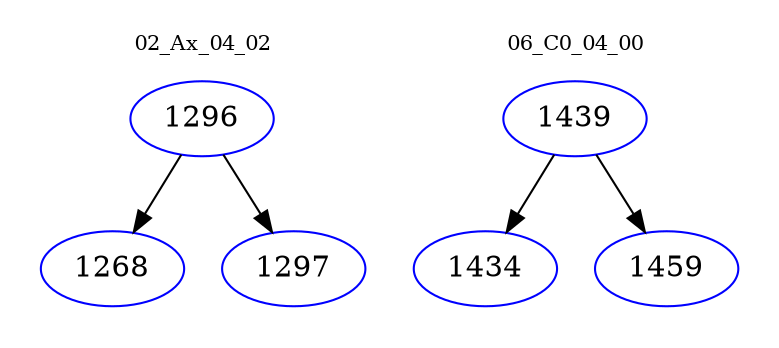 digraph{
subgraph cluster_0 {
color = white
label = "02_Ax_04_02";
fontsize=10;
T0_1296 [label="1296", color="blue"]
T0_1296 -> T0_1268 [color="black"]
T0_1268 [label="1268", color="blue"]
T0_1296 -> T0_1297 [color="black"]
T0_1297 [label="1297", color="blue"]
}
subgraph cluster_1 {
color = white
label = "06_C0_04_00";
fontsize=10;
T1_1439 [label="1439", color="blue"]
T1_1439 -> T1_1434 [color="black"]
T1_1434 [label="1434", color="blue"]
T1_1439 -> T1_1459 [color="black"]
T1_1459 [label="1459", color="blue"]
}
}
